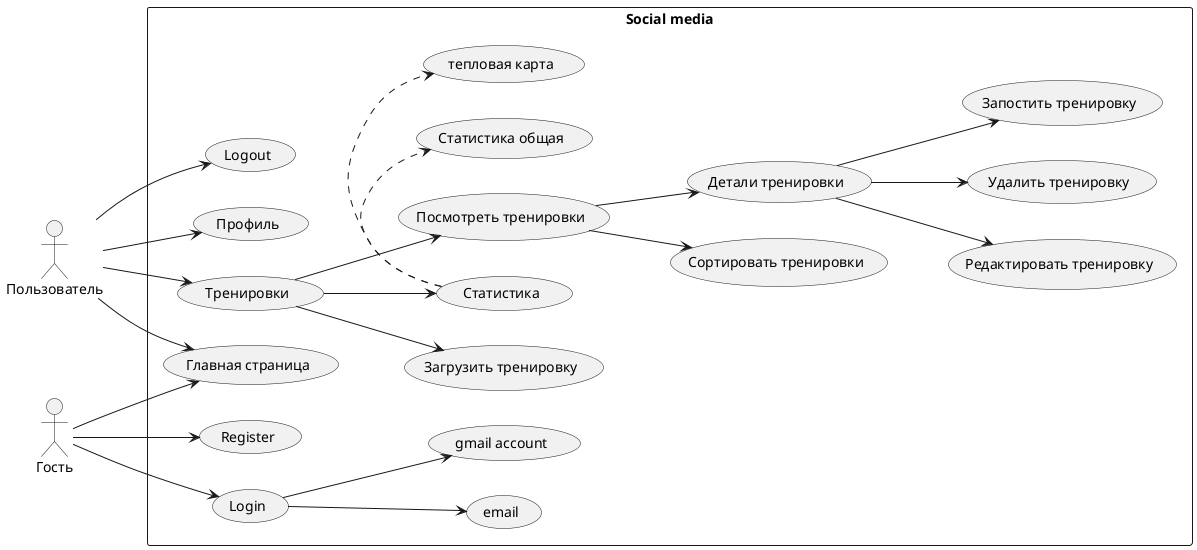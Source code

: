 @startuml
left to right direction

actor "Пользователь" as User

actor "Гость" as Guest
'actor "Администратор" as Admin

rectangle "Social media" {
  usecase "Главная страница" as UC1
    usecase "Login" as UC1_1
        usecase "email" as UC1_1_1
        usecase "gmail account" as UC1_1_2
    usecase "Register" as UC1_2
    usecase "Logout" as UC1_3


  usecase "Профиль" as UC2
  usecase "Тренировки" as UC3
    usecase "Посмотреть тренировки" as UC3_1
        usecase "Сортировать тренировки" as UC3_1_1
        usecase "Детали тренировки" as UC3_1_2
            usecase "Редактировать тренировку" as UC3_1_2_1
            usecase "Удалить тренировку" as UC3_1_2_2
            usecase "Запостить тренировку" as UC3_1_2_3
    usecase "Загрузить тренировку" as UC3_2
    usecase "Статистика" as UC3_3
        usecase "Статистика общая" as UC3_3_1
        usecase "тепловая карта" as UC3_3_2


}

User --> UC1
User --> UC1_3
User --> UC2
User --> UC3
    UC3 --> UC3_1
        UC3_1 --> UC3_1_1
        UC3_1 --> UC3_1_2
            UC3_1_2 --> UC3_1_2_1
            UC3_1_2 --> UC3_1_2_2
            UC3_1_2 --> UC3_1_2_3
    UC3 --> UC3_2
    UC3 --> UC3_3
    UC3_3 .> UC3_3_1
    UC3_3 .> UC3_3_2

Guest --> UC1
    Guest --> UC1_1
        UC1_1 --> UC1_1_1
        UC1_1 --> UC1_1_2
    Guest --> UC1_2



@enduml